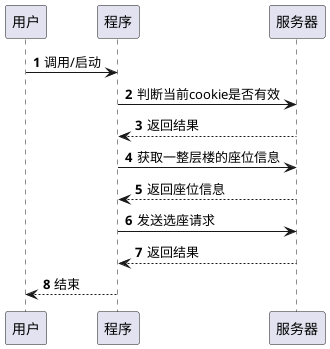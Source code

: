 @startuml
'https://plantuml.com/sequence-diagram

autonumber

用户->程序:调用/启动
程序->服务器:判断当前cookie是否有效
程序<--服务器:返回结果
程序->服务器:获取一整层楼的座位信息
程序<--服务器:返回座位信息
程序->服务器:发送选座请求
程序<--服务器:返回结果
用户<--程序:结束
@enduml